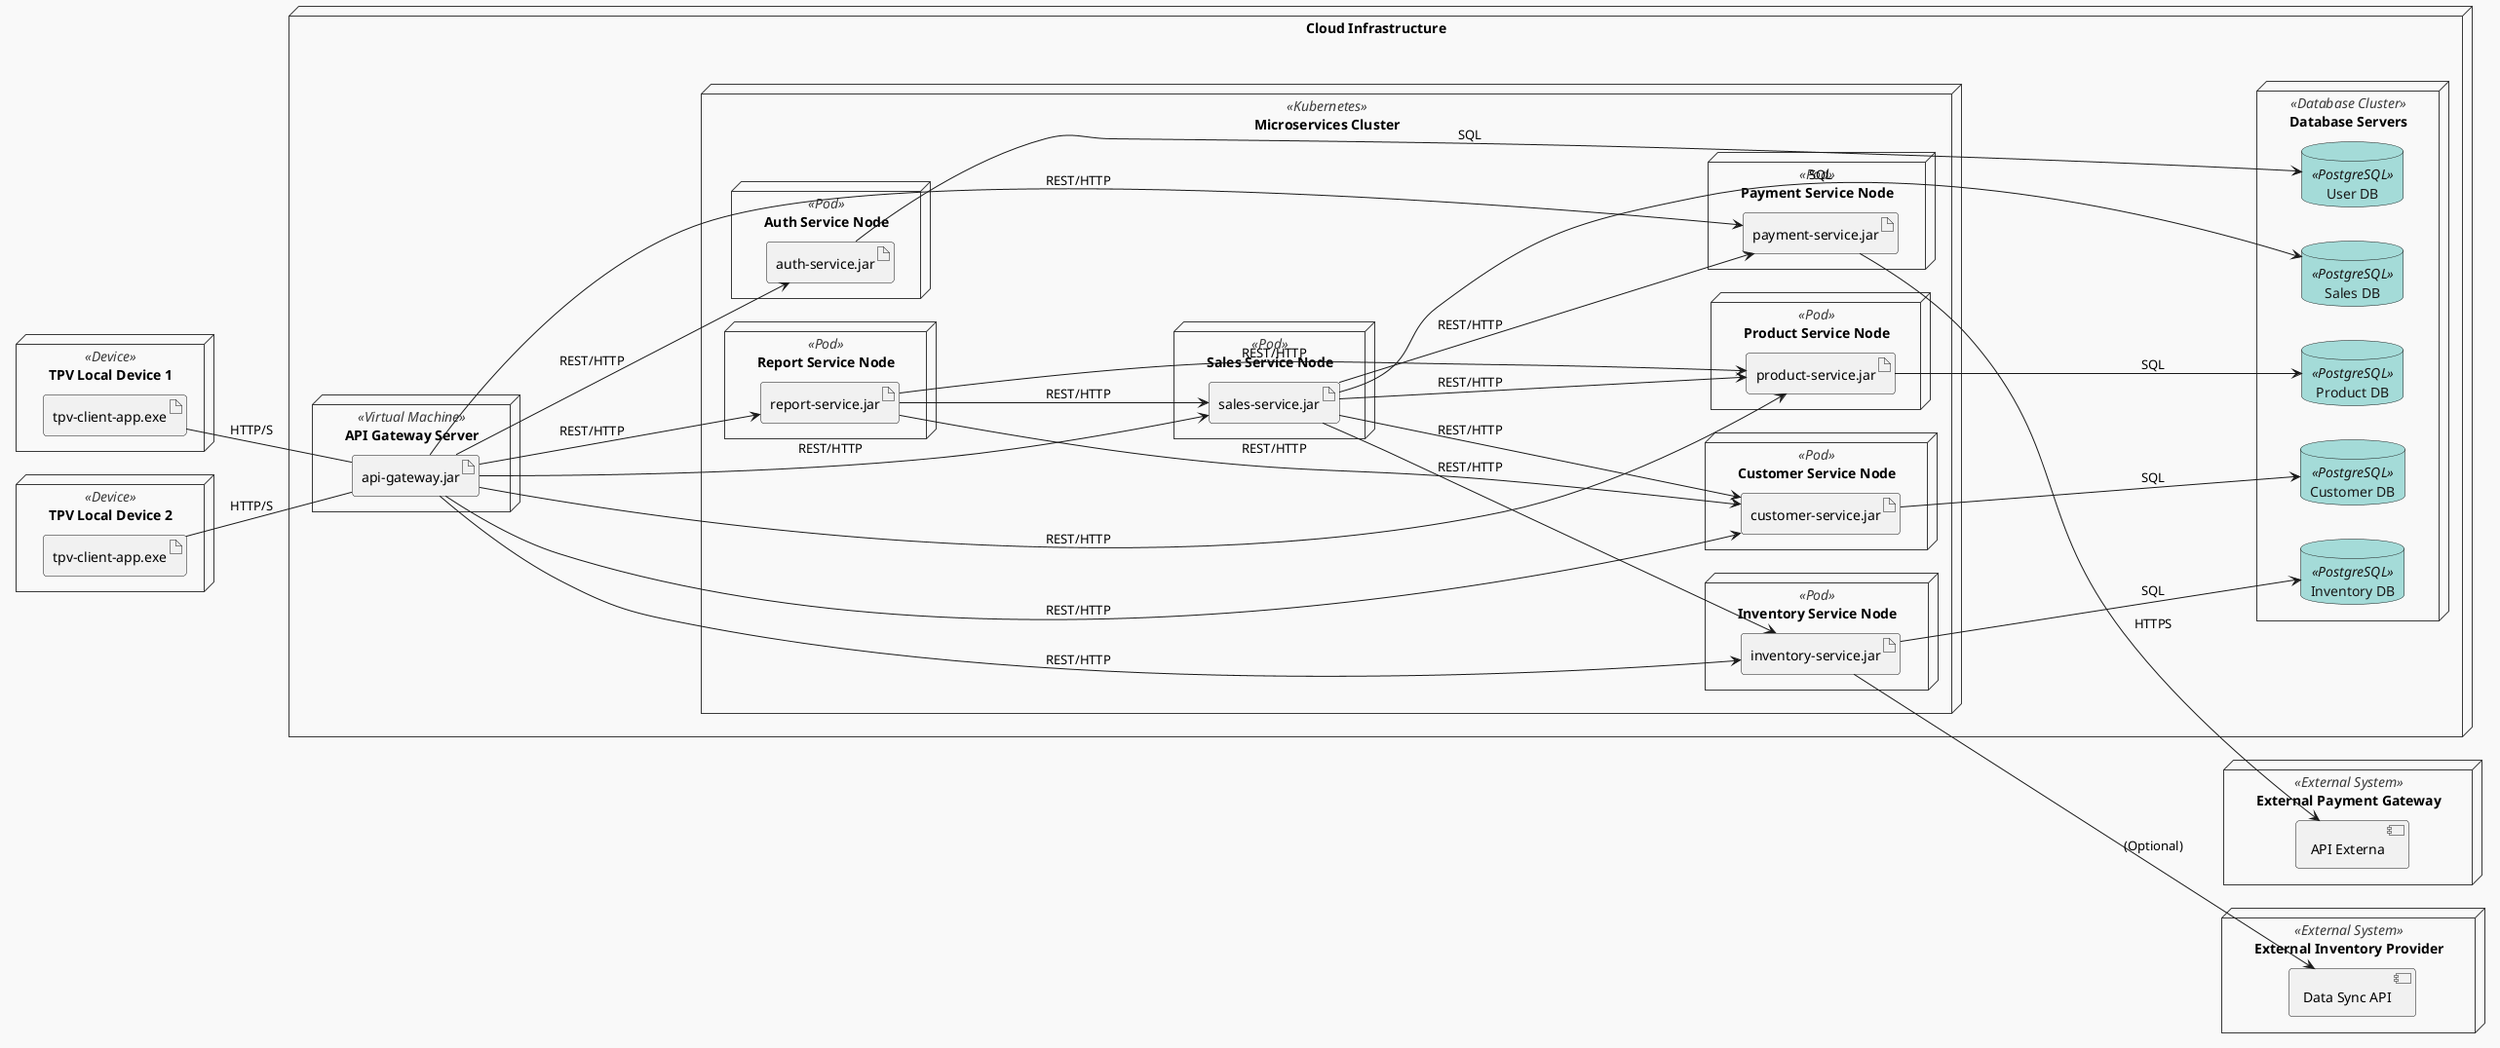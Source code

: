 @startuml
!theme mars

' Dirección del flujo para una mejor visualización
left to right direction

' Nodos principales del sistema de despliegue
node "TPV Local Device 1" as TPV_DEV_1 <<Device>> {
  artifact "tpv-client-app.exe" as TPV_APP_1
}

node "TPV Local Device 2" as TPV_DEV_2 <<Device>> {
  artifact "tpv-client-app.exe" as TPV_APP_2
}

node "Cloud Infrastructure" as Cloud {
  node "API Gateway Server" as APIGW_SERVER <<Virtual Machine>> {
    artifact "api-gateway.jar" as APIGW_APP
  }

  node "Microservices Cluster" as MS_CLUSTER <<Kubernetes>> {
    node "Product Service Node" as PROD_SVC_NODE <<Pod>> {
      artifact "product-service.jar" as PROD_SVC
    }
    node "Sales Service Node" as SALES_SVC_NODE <<Pod>> {
      artifact "sales-service.jar" as SALES_SVC
    }
    node "Payment Service Node" as PAY_SVC_NODE <<Pod>> {
      artifact "payment-service.jar" as PAY_SVC
    }
    node "Inventory Service Node" as INV_SVC_NODE <<Pod>> {
      artifact "inventory-service.jar" as INV_SVC
    }
    node "Customer Service Node" as CUST_SVC_NODE <<Pod>> {
      artifact "customer-service.jar" as CUST_SVC
    }
    node "Auth Service Node" as AUTH_SVC_NODE <<Pod>> {
      artifact "auth-service.jar" as AUTH_SVC
    }
    node "Report Service Node" as REPORT_SVC_NODE <<Pod>> {
      artifact "report-service.jar" as REPORT_SVC
    }
  }

  node "Database Servers" as DB_SERVERS <<Database Cluster>> {
    database "Product DB" as PROD_DB <<PostgreSQL>>
    database "Sales DB" as SALES_DB <<PostgreSQL>>
    database "Customer DB" as CUST_DB <<PostgreSQL>>
    database "Inventory DB" as INV_DB <<PostgreSQL>>
    database "User DB" as USER_DB <<PostgreSQL>>
  }
}

' Sistemas Externos
node "External Payment Gateway" as EXT_PAY_GW <<External System>> {
  component "API Externa" as EXT_PAY_API
}

node "External Inventory Provider" as EXT_INV_PROV <<External System>> {
  component "Data Sync API" as EXT_INV_API
}

' Relaciones de Despliegue y Comunicación
TPV_APP_1 -- APIGW_APP : HTTP/S
TPV_APP_2 -- APIGW_APP : HTTP/S

APIGW_APP --> PROD_SVC : REST/HTTP
APIGW_APP --> SALES_SVC : REST/HTTP
APIGW_APP --> PAY_SVC : REST/HTTP
APIGW_APP --> INV_SVC : REST/HTTP
APIGW_APP --> CUST_SVC : REST/HTTP
APIGW_APP --> AUTH_SVC : REST/HTTP
APIGW_APP --> REPORT_SVC : REST/HTTP

SALES_SVC --> PROD_SVC : REST/HTTP
SALES_SVC --> INV_SVC : REST/HTTP
SALES_SVC --> PAY_SVC : REST/HTTP
SALES_SVC --> CUST_SVC : REST/HTTP

PAY_SVC --> EXT_PAY_API : HTTPS

INV_SVC --> EXT_INV_API : (Optional)

REPORT_SVC --> SALES_SVC : REST/HTTP
REPORT_SVC --> PROD_SVC : REST/HTTP
REPORT_SVC --> CUST_SVC : REST/HTTP

PROD_SVC --> PROD_DB : SQL
SALES_SVC --> SALES_DB : SQL
CUST_SVC --> CUST_DB : SQL
INV_SVC --> INV_DB : SQL
AUTH_SVC --> USER_DB : SQL

@enduml